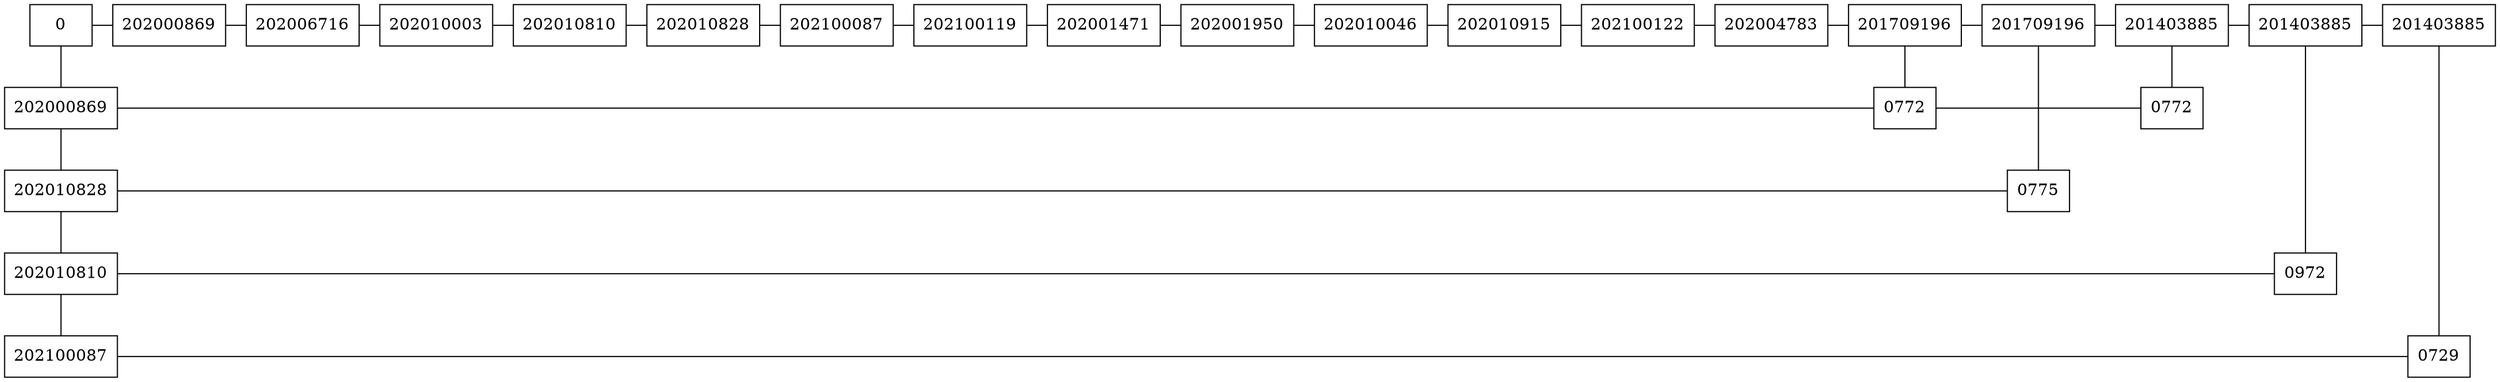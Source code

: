 
digraph G {
	node[shape=cluster]
	rankdir=UD
	{rank = min
		nodo00[label="0" rankdir=LR group=0]
		nodo20[label="202000869" rankdir=LR group=2]
		nodo30[label="202006716" rankdir=LR group=3]
		nodo40[label="202010003" rankdir=LR group=4]
		nodo50[label="202010810" rankdir=LR group=5]
		nodo60[label="202010828" rankdir=LR group=6]
		nodo70[label="202100087" rankdir=LR group=7]
		nodo80[label="202100119" rankdir=LR group=8]
		nodo90[label="202001471" rankdir=LR group=9]
		nodo100[label="202001950" rankdir=LR group=10]
		nodo110[label="202010046" rankdir=LR group=11]
		nodo120[label="202010915" rankdir=LR group=12]
		nodo130[label="202100122" rankdir=LR group=13]
		nodo140[label="202004783" rankdir=LR group=14]
		nodo150[label="201709196" rankdir=LR group=15]
		nodo160[label="201709196" rankdir=LR group=16]
		nodo170[label="201403885" rankdir=LR group=17]
		nodo180[label="201403885" rankdir=LR group=18]
		nodo190[label="201403885" rankdir=LR group=19]
	}
	{rank=same
		nodo02[label="202000869" group=0]
		nodo152[label="0772" group=15]
		nodo172[label="0772" group=17]
	}
	{rank=same
		nodo03[label="202010828" group=0]
		nodo163[label="0775" group=16]
	}
	{rank=same
		nodo04[label="202010810" group=0]
		nodo184[label="0972" group=18]
	}
	{rank=same
		nodo05[label="202100087" group=0]
		nodo195[label="0729" group=19]
	}
	nodo00 -> nodo20[arrowhead=none]
	nodo20 -> nodo30[arrowhead=none]
	nodo30 -> nodo40[arrowhead=none]
	nodo40 -> nodo50[arrowhead=none]
	nodo50 -> nodo60[arrowhead=none]
	nodo60 -> nodo70[arrowhead=none]
	nodo70 -> nodo80[arrowhead=none]
	nodo80 -> nodo90[arrowhead=none]
	nodo90 -> nodo100[arrowhead=none]
	nodo100 -> nodo110[arrowhead=none]
	nodo110 -> nodo120[arrowhead=none]
	nodo120 -> nodo130[arrowhead=none]
	nodo130 -> nodo140[arrowhead=none]
	nodo140 -> nodo150[arrowhead=none]
	nodo150 -> nodo160[arrowhead=none]
	nodo160 -> nodo170[arrowhead=none]
	nodo170 -> nodo180[arrowhead=none]
	nodo180 -> nodo190[arrowhead=none]
	nodo02 -> nodo152[arrowhead=none]
	nodo152 -> nodo172[arrowhead=none]
	nodo03 -> nodo163[arrowhead=none]
	nodo04 -> nodo184[arrowhead=none]
	nodo05 -> nodo195[arrowhead=none]
	nodo00 -> nodo02[arrowhead=none]
	nodo02 -> nodo03[arrowhead=none]
	nodo03 -> nodo04[arrowhead=none]
	nodo04 -> nodo05[arrowhead=none]
	nodo150 -> nodo152[arrowhead=none]
	nodo160 -> nodo163[arrowhead=none]
	nodo170 -> nodo172[arrowhead=none]
	nodo180 -> nodo184[arrowhead=none]
	nodo190 -> nodo195[arrowhead=none]
}